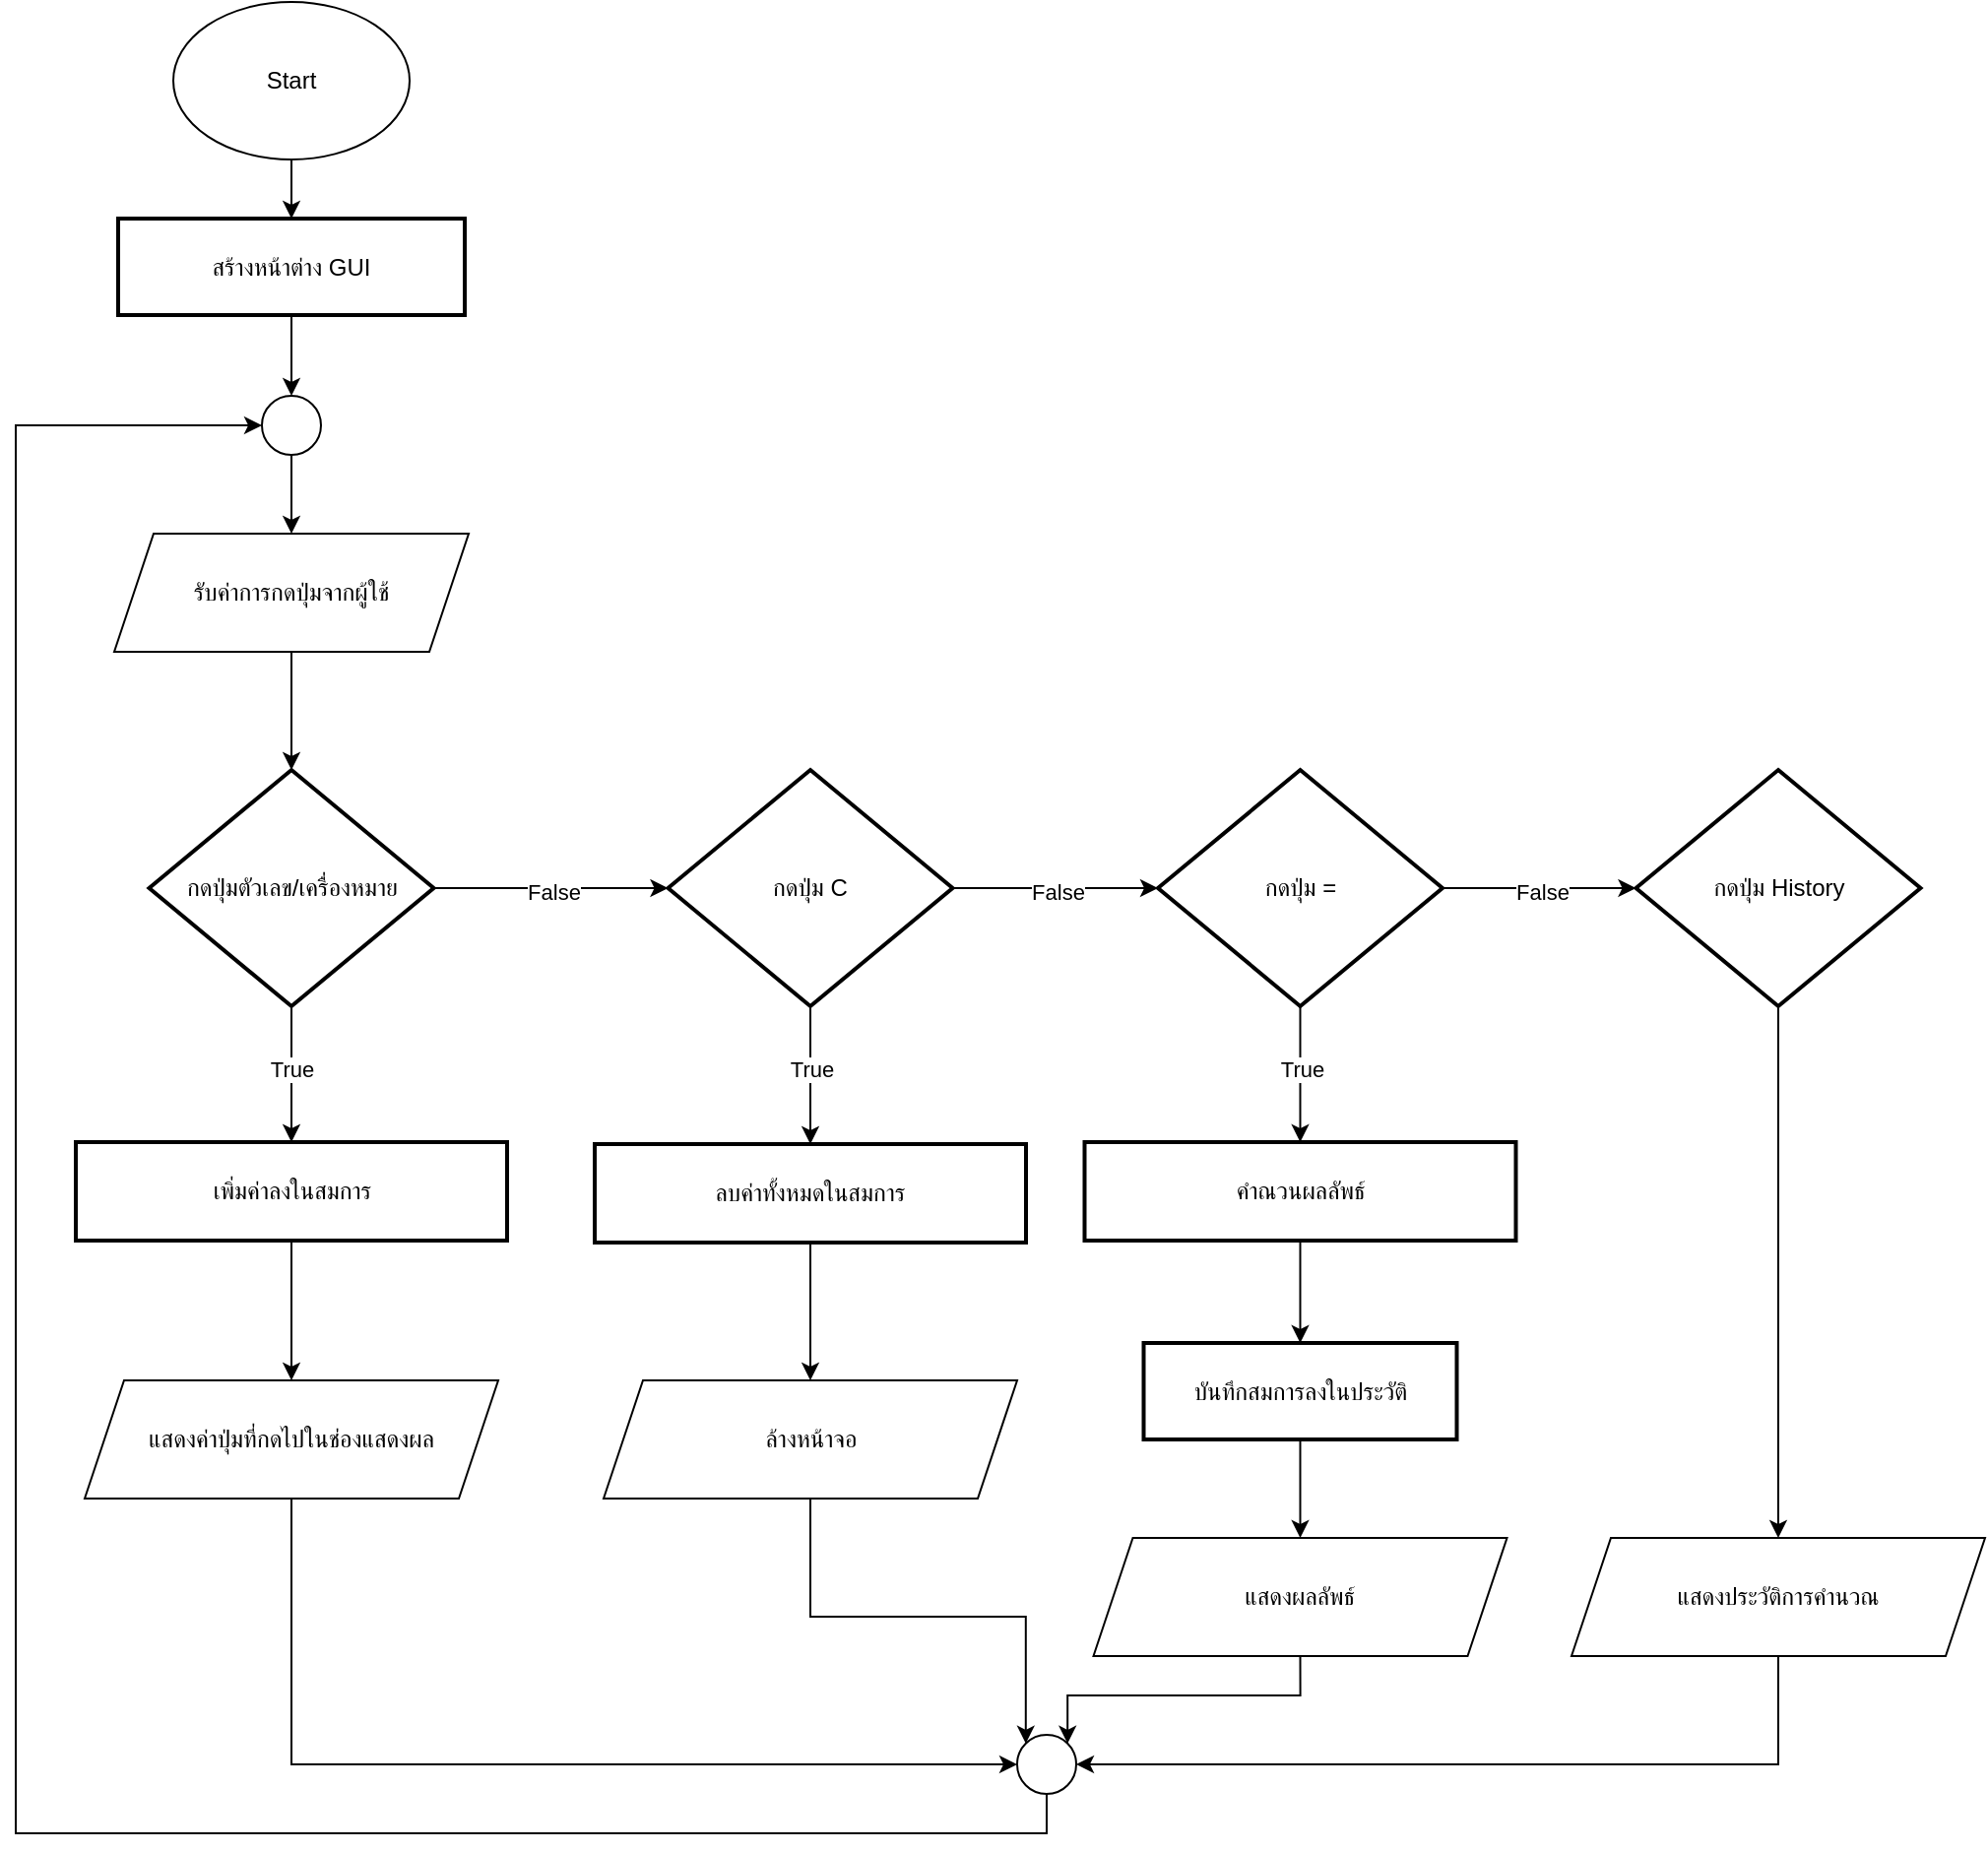 <mxfile version="24.7.17">
  <diagram name="หน้า-1" id="ESZpaPiUljBr1g-JIUQV">
    <mxGraphModel dx="1678" dy="919" grid="1" gridSize="10" guides="1" tooltips="1" connect="1" arrows="1" fold="1" page="1" pageScale="1" pageWidth="827" pageHeight="1169" math="0" shadow="0">
      <root>
        <mxCell id="0" />
        <mxCell id="1" parent="0" />
        <mxCell id="WGKu-v9N4l2VmlCT97fO-34" style="edgeStyle=orthogonalEdgeStyle;rounded=0;orthogonalLoop=1;jettySize=auto;html=1;exitX=0.5;exitY=1;exitDx=0;exitDy=0;entryX=0.5;entryY=0;entryDx=0;entryDy=0;" edge="1" parent="1" source="WGKu-v9N4l2VmlCT97fO-3" target="WGKu-v9N4l2VmlCT97fO-31">
          <mxGeometry relative="1" as="geometry" />
        </mxCell>
        <mxCell id="WGKu-v9N4l2VmlCT97fO-3" value="สร้างหน้าต่าง GUI" style="whiteSpace=wrap;strokeWidth=2;" vertex="1" parent="1">
          <mxGeometry x="62" y="220" width="176" height="49" as="geometry" />
        </mxCell>
        <mxCell id="WGKu-v9N4l2VmlCT97fO-44" style="edgeStyle=orthogonalEdgeStyle;rounded=0;orthogonalLoop=1;jettySize=auto;html=1;exitX=0.5;exitY=1;exitDx=0;exitDy=0;entryX=0.5;entryY=0;entryDx=0;entryDy=0;" edge="1" parent="1" source="WGKu-v9N4l2VmlCT97fO-7" target="WGKu-v9N4l2VmlCT97fO-43">
          <mxGeometry relative="1" as="geometry" />
        </mxCell>
        <mxCell id="WGKu-v9N4l2VmlCT97fO-7" value="เพิ่มค่าลงในสมการ" style="whiteSpace=wrap;strokeWidth=2;" vertex="1" parent="1">
          <mxGeometry x="40.5" y="689" width="219" height="50" as="geometry" />
        </mxCell>
        <mxCell id="WGKu-v9N4l2VmlCT97fO-71" style="edgeStyle=orthogonalEdgeStyle;rounded=0;orthogonalLoop=1;jettySize=auto;html=1;exitX=0.5;exitY=1;exitDx=0;exitDy=0;entryX=0.5;entryY=0;entryDx=0;entryDy=0;" edge="1" parent="1" source="WGKu-v9N4l2VmlCT97fO-12" target="WGKu-v9N4l2VmlCT97fO-62">
          <mxGeometry relative="1" as="geometry" />
        </mxCell>
        <mxCell id="WGKu-v9N4l2VmlCT97fO-12" value="บันทึกสมการลงในประวัติ" style="whiteSpace=wrap;strokeWidth=2;" vertex="1" parent="1">
          <mxGeometry x="582.75" y="791" width="159" height="49" as="geometry" />
        </mxCell>
        <mxCell id="WGKu-v9N4l2VmlCT97fO-33" style="edgeStyle=orthogonalEdgeStyle;rounded=0;orthogonalLoop=1;jettySize=auto;html=1;exitX=0.5;exitY=1;exitDx=0;exitDy=0;entryX=0.5;entryY=0;entryDx=0;entryDy=0;" edge="1" parent="1" source="WGKu-v9N4l2VmlCT97fO-29" target="WGKu-v9N4l2VmlCT97fO-3">
          <mxGeometry relative="1" as="geometry" />
        </mxCell>
        <mxCell id="WGKu-v9N4l2VmlCT97fO-29" value="Start" style="ellipse;whiteSpace=wrap;html=1;" vertex="1" parent="1">
          <mxGeometry x="90" y="110" width="120" height="80" as="geometry" />
        </mxCell>
        <mxCell id="WGKu-v9N4l2VmlCT97fO-37" style="edgeStyle=orthogonalEdgeStyle;rounded=0;orthogonalLoop=1;jettySize=auto;html=1;exitX=0.5;exitY=1;exitDx=0;exitDy=0;entryX=0.5;entryY=0;entryDx=0;entryDy=0;" edge="1" parent="1" source="WGKu-v9N4l2VmlCT97fO-30" target="WGKu-v9N4l2VmlCT97fO-36">
          <mxGeometry relative="1" as="geometry" />
        </mxCell>
        <mxCell id="WGKu-v9N4l2VmlCT97fO-30" value="รับค่าการกดปุ่มจากผู้ใช้" style="shape=parallelogram;perimeter=parallelogramPerimeter;whiteSpace=wrap;html=1;fixedSize=1;" vertex="1" parent="1">
          <mxGeometry x="60" y="380" width="180" height="60" as="geometry" />
        </mxCell>
        <mxCell id="WGKu-v9N4l2VmlCT97fO-35" style="edgeStyle=orthogonalEdgeStyle;rounded=0;orthogonalLoop=1;jettySize=auto;html=1;exitX=0.5;exitY=1;exitDx=0;exitDy=0;entryX=0.5;entryY=0;entryDx=0;entryDy=0;" edge="1" parent="1" source="WGKu-v9N4l2VmlCT97fO-31" target="WGKu-v9N4l2VmlCT97fO-30">
          <mxGeometry relative="1" as="geometry" />
        </mxCell>
        <mxCell id="WGKu-v9N4l2VmlCT97fO-31" value="" style="ellipse;whiteSpace=wrap;html=1;aspect=fixed;" vertex="1" parent="1">
          <mxGeometry x="135" y="310" width="30" height="30" as="geometry" />
        </mxCell>
        <mxCell id="WGKu-v9N4l2VmlCT97fO-42" style="edgeStyle=orthogonalEdgeStyle;rounded=0;orthogonalLoop=1;jettySize=auto;html=1;exitX=0.5;exitY=1;exitDx=0;exitDy=0;entryX=0.5;entryY=0;entryDx=0;entryDy=0;" edge="1" parent="1" source="WGKu-v9N4l2VmlCT97fO-36" target="WGKu-v9N4l2VmlCT97fO-7">
          <mxGeometry relative="1" as="geometry" />
        </mxCell>
        <mxCell id="WGKu-v9N4l2VmlCT97fO-58" value="True" style="edgeLabel;html=1;align=center;verticalAlign=middle;resizable=0;points=[];" vertex="1" connectable="0" parent="WGKu-v9N4l2VmlCT97fO-42">
          <mxGeometry x="-0.087" relative="1" as="geometry">
            <mxPoint as="offset" />
          </mxGeometry>
        </mxCell>
        <mxCell id="WGKu-v9N4l2VmlCT97fO-48" style="edgeStyle=orthogonalEdgeStyle;rounded=0;orthogonalLoop=1;jettySize=auto;html=1;exitX=1;exitY=0.5;exitDx=0;exitDy=0;entryX=0;entryY=0.5;entryDx=0;entryDy=0;" edge="1" parent="1" source="WGKu-v9N4l2VmlCT97fO-36" target="WGKu-v9N4l2VmlCT97fO-40">
          <mxGeometry relative="1" as="geometry" />
        </mxCell>
        <mxCell id="WGKu-v9N4l2VmlCT97fO-55" value="False" style="edgeLabel;html=1;align=center;verticalAlign=middle;resizable=0;points=[];" vertex="1" connectable="0" parent="WGKu-v9N4l2VmlCT97fO-48">
          <mxGeometry x="0.018" y="-2" relative="1" as="geometry">
            <mxPoint as="offset" />
          </mxGeometry>
        </mxCell>
        <mxCell id="WGKu-v9N4l2VmlCT97fO-36" value="กดปุ่มตัวเลข/เครื่องหมาย" style="rhombus;strokeWidth=2;whiteSpace=wrap;" vertex="1" parent="1">
          <mxGeometry x="77.75" y="500" width="144.5" height="120" as="geometry" />
        </mxCell>
        <mxCell id="WGKu-v9N4l2VmlCT97fO-40" value="กดปุ่ม C" style="rhombus;strokeWidth=2;whiteSpace=wrap;" vertex="1" parent="1">
          <mxGeometry x="341.25" y="500" width="144.5" height="120" as="geometry" />
        </mxCell>
        <mxCell id="WGKu-v9N4l2VmlCT97fO-80" style="edgeStyle=orthogonalEdgeStyle;rounded=0;orthogonalLoop=1;jettySize=auto;html=1;exitX=0.5;exitY=1;exitDx=0;exitDy=0;entryX=0;entryY=0.5;entryDx=0;entryDy=0;" edge="1" parent="1" source="WGKu-v9N4l2VmlCT97fO-43" target="WGKu-v9N4l2VmlCT97fO-51">
          <mxGeometry relative="1" as="geometry" />
        </mxCell>
        <mxCell id="WGKu-v9N4l2VmlCT97fO-43" value="แสดงค่าปุ่มที่กดไปในช่องแสดงผล" style="shape=parallelogram;perimeter=parallelogramPerimeter;whiteSpace=wrap;html=1;fixedSize=1;" vertex="1" parent="1">
          <mxGeometry x="45" y="810" width="210" height="60" as="geometry" />
        </mxCell>
        <mxCell id="WGKu-v9N4l2VmlCT97fO-53" value="" style="edgeStyle=orthogonalEdgeStyle;rounded=0;orthogonalLoop=1;jettySize=auto;html=1;" edge="1" parent="1" source="WGKu-v9N4l2VmlCT97fO-49" target="WGKu-v9N4l2VmlCT97fO-50">
          <mxGeometry relative="1" as="geometry" />
        </mxCell>
        <mxCell id="WGKu-v9N4l2VmlCT97fO-49" value="ลบค่าทั้งหมดในสมการ" style="whiteSpace=wrap;strokeWidth=2;" vertex="1" parent="1">
          <mxGeometry x="304" y="690" width="219" height="50" as="geometry" />
        </mxCell>
        <mxCell id="WGKu-v9N4l2VmlCT97fO-79" style="edgeStyle=orthogonalEdgeStyle;rounded=0;orthogonalLoop=1;jettySize=auto;html=1;exitX=0.5;exitY=1;exitDx=0;exitDy=0;entryX=0;entryY=0;entryDx=0;entryDy=0;" edge="1" parent="1" source="WGKu-v9N4l2VmlCT97fO-50" target="WGKu-v9N4l2VmlCT97fO-51">
          <mxGeometry relative="1" as="geometry" />
        </mxCell>
        <mxCell id="WGKu-v9N4l2VmlCT97fO-50" value="ล้างหน้าจอ" style="shape=parallelogram;perimeter=parallelogramPerimeter;whiteSpace=wrap;html=1;fixedSize=1;" vertex="1" parent="1">
          <mxGeometry x="308.5" y="810" width="210" height="60" as="geometry" />
        </mxCell>
        <mxCell id="WGKu-v9N4l2VmlCT97fO-81" style="edgeStyle=orthogonalEdgeStyle;rounded=0;orthogonalLoop=1;jettySize=auto;html=1;exitX=0.5;exitY=1;exitDx=0;exitDy=0;entryX=0;entryY=0.5;entryDx=0;entryDy=0;" edge="1" parent="1" source="WGKu-v9N4l2VmlCT97fO-51" target="WGKu-v9N4l2VmlCT97fO-31">
          <mxGeometry relative="1" as="geometry">
            <Array as="points">
              <mxPoint x="534" y="1040" />
              <mxPoint x="10" y="1040" />
              <mxPoint x="10" y="325" />
            </Array>
          </mxGeometry>
        </mxCell>
        <mxCell id="WGKu-v9N4l2VmlCT97fO-51" value="" style="ellipse;whiteSpace=wrap;html=1;aspect=fixed;" vertex="1" parent="1">
          <mxGeometry x="518.5" y="990" width="30" height="30" as="geometry" />
        </mxCell>
        <mxCell id="WGKu-v9N4l2VmlCT97fO-54" value="กดปุ่ม =" style="rhombus;strokeWidth=2;whiteSpace=wrap;" vertex="1" parent="1">
          <mxGeometry x="590" y="500" width="144.5" height="120" as="geometry" />
        </mxCell>
        <mxCell id="WGKu-v9N4l2VmlCT97fO-59" style="edgeStyle=orthogonalEdgeStyle;rounded=0;orthogonalLoop=1;jettySize=auto;html=1;exitX=1;exitY=0.5;exitDx=0;exitDy=0;entryX=0;entryY=0.5;entryDx=0;entryDy=0;" edge="1" parent="1" source="WGKu-v9N4l2VmlCT97fO-40" target="WGKu-v9N4l2VmlCT97fO-54">
          <mxGeometry relative="1" as="geometry">
            <mxPoint x="484" y="610" as="sourcePoint" />
            <mxPoint x="603" y="610" as="targetPoint" />
          </mxGeometry>
        </mxCell>
        <mxCell id="WGKu-v9N4l2VmlCT97fO-60" value="False" style="edgeLabel;html=1;align=center;verticalAlign=middle;resizable=0;points=[];" vertex="1" connectable="0" parent="WGKu-v9N4l2VmlCT97fO-59">
          <mxGeometry x="0.018" y="-2" relative="1" as="geometry">
            <mxPoint as="offset" />
          </mxGeometry>
        </mxCell>
        <mxCell id="WGKu-v9N4l2VmlCT97fO-70" style="edgeStyle=orthogonalEdgeStyle;rounded=0;orthogonalLoop=1;jettySize=auto;html=1;exitX=0.5;exitY=1;exitDx=0;exitDy=0;entryX=0.5;entryY=0;entryDx=0;entryDy=0;" edge="1" parent="1" source="WGKu-v9N4l2VmlCT97fO-61" target="WGKu-v9N4l2VmlCT97fO-12">
          <mxGeometry relative="1" as="geometry" />
        </mxCell>
        <mxCell id="WGKu-v9N4l2VmlCT97fO-61" value="คำณวนผลลัพธ์" style="whiteSpace=wrap;strokeWidth=2;" vertex="1" parent="1">
          <mxGeometry x="552.75" y="689" width="219" height="50" as="geometry" />
        </mxCell>
        <mxCell id="WGKu-v9N4l2VmlCT97fO-78" style="edgeStyle=orthogonalEdgeStyle;rounded=0;orthogonalLoop=1;jettySize=auto;html=1;exitX=0.5;exitY=1;exitDx=0;exitDy=0;entryX=1;entryY=0;entryDx=0;entryDy=0;" edge="1" parent="1" source="WGKu-v9N4l2VmlCT97fO-62" target="WGKu-v9N4l2VmlCT97fO-51">
          <mxGeometry relative="1" as="geometry" />
        </mxCell>
        <mxCell id="WGKu-v9N4l2VmlCT97fO-62" value="แสดงผลลัพธ์" style="shape=parallelogram;perimeter=parallelogramPerimeter;whiteSpace=wrap;html=1;fixedSize=1;" vertex="1" parent="1">
          <mxGeometry x="557.25" y="890" width="210" height="60" as="geometry" />
        </mxCell>
        <mxCell id="WGKu-v9N4l2VmlCT97fO-66" style="edgeStyle=orthogonalEdgeStyle;rounded=0;orthogonalLoop=1;jettySize=auto;html=1;exitX=0.5;exitY=1;exitDx=0;exitDy=0;entryX=0.5;entryY=0;entryDx=0;entryDy=0;" edge="1" parent="1" source="WGKu-v9N4l2VmlCT97fO-40" target="WGKu-v9N4l2VmlCT97fO-49">
          <mxGeometry relative="1" as="geometry">
            <mxPoint x="413" y="630" as="sourcePoint" />
            <mxPoint x="430" y="680" as="targetPoint" />
          </mxGeometry>
        </mxCell>
        <mxCell id="WGKu-v9N4l2VmlCT97fO-67" value="True" style="edgeLabel;html=1;align=center;verticalAlign=middle;resizable=0;points=[];" vertex="1" connectable="0" parent="WGKu-v9N4l2VmlCT97fO-66">
          <mxGeometry x="-0.087" relative="1" as="geometry">
            <mxPoint as="offset" />
          </mxGeometry>
        </mxCell>
        <mxCell id="WGKu-v9N4l2VmlCT97fO-68" style="edgeStyle=orthogonalEdgeStyle;rounded=0;orthogonalLoop=1;jettySize=auto;html=1;exitX=0.5;exitY=1;exitDx=0;exitDy=0;entryX=0.5;entryY=0;entryDx=0;entryDy=0;" edge="1" parent="1" source="WGKu-v9N4l2VmlCT97fO-54" target="WGKu-v9N4l2VmlCT97fO-61">
          <mxGeometry relative="1" as="geometry">
            <mxPoint x="661.83" y="619" as="sourcePoint" />
            <mxPoint x="661.83" y="689" as="targetPoint" />
          </mxGeometry>
        </mxCell>
        <mxCell id="WGKu-v9N4l2VmlCT97fO-69" value="True" style="edgeLabel;html=1;align=center;verticalAlign=middle;resizable=0;points=[];" vertex="1" connectable="0" parent="WGKu-v9N4l2VmlCT97fO-68">
          <mxGeometry x="-0.087" relative="1" as="geometry">
            <mxPoint as="offset" />
          </mxGeometry>
        </mxCell>
        <mxCell id="WGKu-v9N4l2VmlCT97fO-76" style="edgeStyle=orthogonalEdgeStyle;rounded=0;orthogonalLoop=1;jettySize=auto;html=1;exitX=0.5;exitY=1;exitDx=0;exitDy=0;" edge="1" parent="1" source="WGKu-v9N4l2VmlCT97fO-72" target="WGKu-v9N4l2VmlCT97fO-75">
          <mxGeometry relative="1" as="geometry" />
        </mxCell>
        <mxCell id="WGKu-v9N4l2VmlCT97fO-72" value="กดปุ่ม History" style="rhombus;strokeWidth=2;whiteSpace=wrap;" vertex="1" parent="1">
          <mxGeometry x="832.75" y="500" width="144.5" height="120" as="geometry" />
        </mxCell>
        <mxCell id="WGKu-v9N4l2VmlCT97fO-73" style="edgeStyle=orthogonalEdgeStyle;rounded=0;orthogonalLoop=1;jettySize=auto;html=1;exitX=1;exitY=0.5;exitDx=0;exitDy=0;entryX=0;entryY=0.5;entryDx=0;entryDy=0;" edge="1" parent="1" source="WGKu-v9N4l2VmlCT97fO-54" target="WGKu-v9N4l2VmlCT97fO-72">
          <mxGeometry relative="1" as="geometry">
            <mxPoint x="723" y="620" as="sourcePoint" />
            <mxPoint x="827" y="620" as="targetPoint" />
          </mxGeometry>
        </mxCell>
        <mxCell id="WGKu-v9N4l2VmlCT97fO-74" value="False" style="edgeLabel;html=1;align=center;verticalAlign=middle;resizable=0;points=[];" vertex="1" connectable="0" parent="WGKu-v9N4l2VmlCT97fO-73">
          <mxGeometry x="0.018" y="-2" relative="1" as="geometry">
            <mxPoint as="offset" />
          </mxGeometry>
        </mxCell>
        <mxCell id="WGKu-v9N4l2VmlCT97fO-77" style="edgeStyle=orthogonalEdgeStyle;rounded=0;orthogonalLoop=1;jettySize=auto;html=1;exitX=0.5;exitY=1;exitDx=0;exitDy=0;entryX=1;entryY=0.5;entryDx=0;entryDy=0;" edge="1" parent="1" source="WGKu-v9N4l2VmlCT97fO-75" target="WGKu-v9N4l2VmlCT97fO-51">
          <mxGeometry relative="1" as="geometry" />
        </mxCell>
        <mxCell id="WGKu-v9N4l2VmlCT97fO-75" value="แสดงประวัติการคำนวณ" style="shape=parallelogram;perimeter=parallelogramPerimeter;whiteSpace=wrap;html=1;fixedSize=1;" vertex="1" parent="1">
          <mxGeometry x="800" y="890" width="210" height="60" as="geometry" />
        </mxCell>
      </root>
    </mxGraphModel>
  </diagram>
</mxfile>
